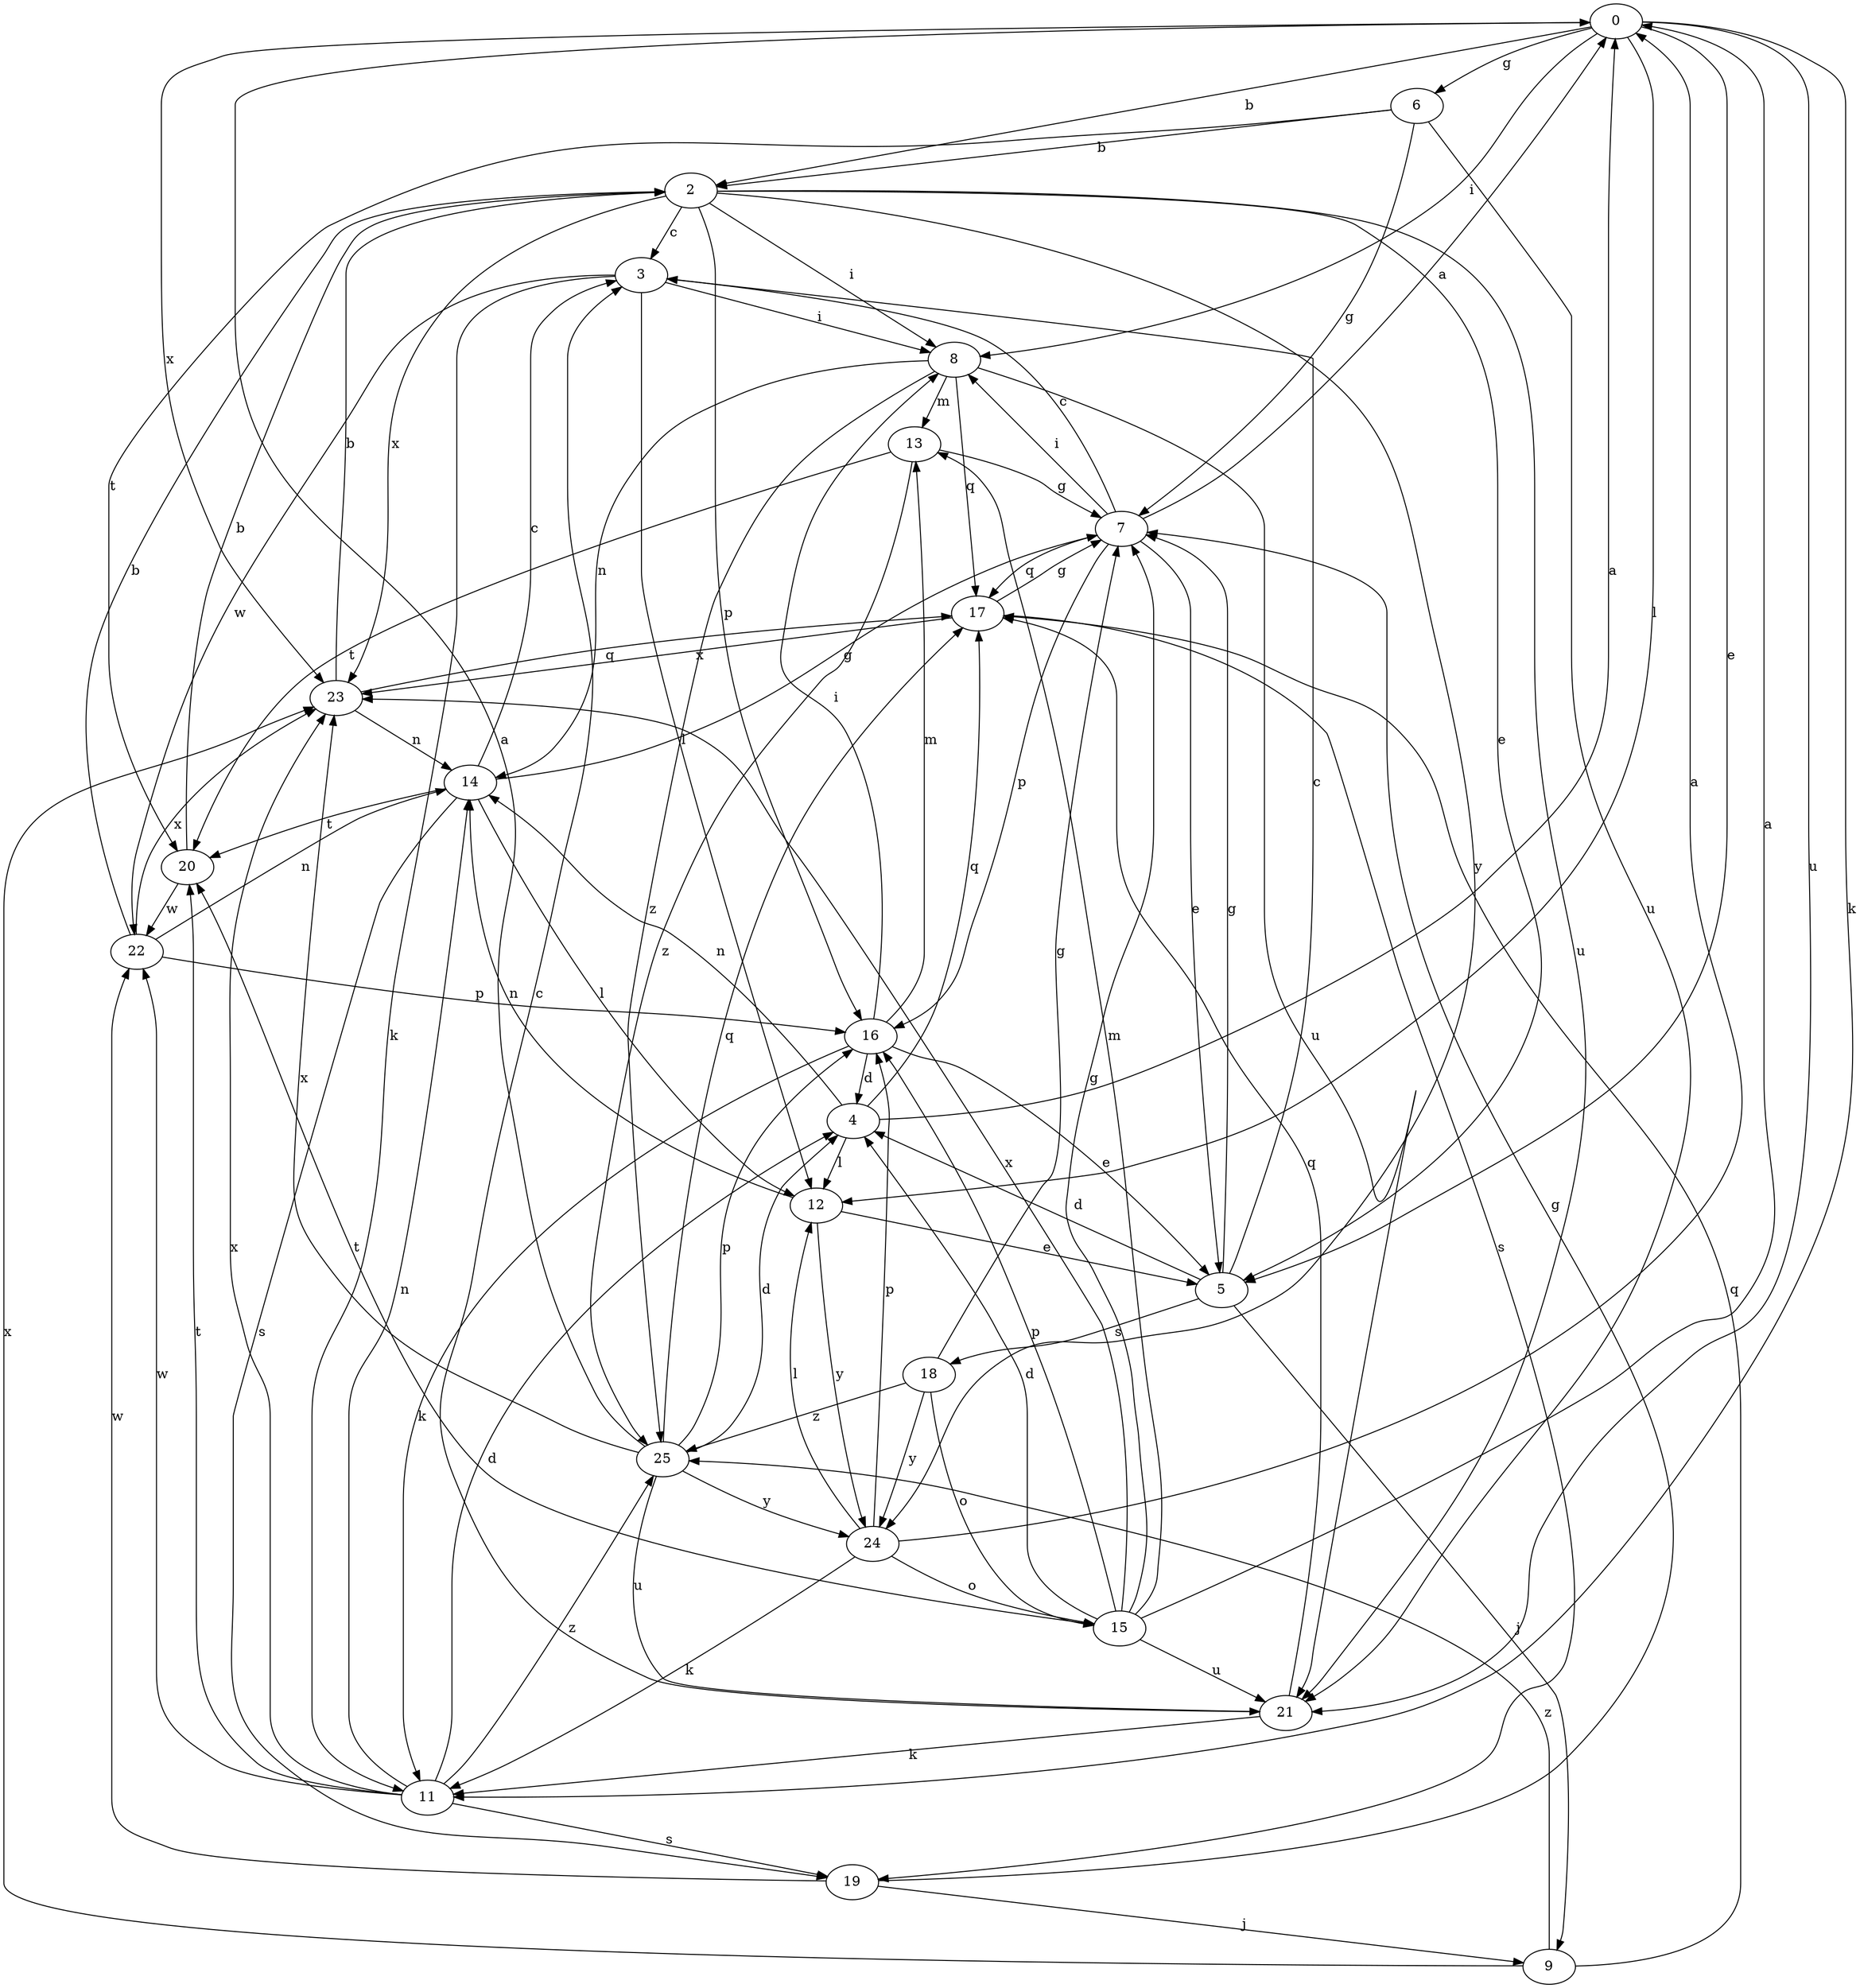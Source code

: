 strict digraph  {
0;
2;
3;
4;
5;
6;
7;
8;
9;
11;
12;
13;
14;
15;
16;
17;
18;
19;
20;
21;
22;
23;
24;
25;
0 -> 2  [label=b];
0 -> 5  [label=e];
0 -> 6  [label=g];
0 -> 8  [label=i];
0 -> 11  [label=k];
0 -> 12  [label=l];
0 -> 21  [label=u];
0 -> 23  [label=x];
2 -> 3  [label=c];
2 -> 5  [label=e];
2 -> 8  [label=i];
2 -> 16  [label=p];
2 -> 21  [label=u];
2 -> 23  [label=x];
2 -> 24  [label=y];
3 -> 8  [label=i];
3 -> 11  [label=k];
3 -> 12  [label=l];
3 -> 22  [label=w];
4 -> 0  [label=a];
4 -> 12  [label=l];
4 -> 14  [label=n];
4 -> 17  [label=q];
5 -> 3  [label=c];
5 -> 4  [label=d];
5 -> 7  [label=g];
5 -> 9  [label=j];
5 -> 18  [label=s];
6 -> 2  [label=b];
6 -> 7  [label=g];
6 -> 20  [label=t];
6 -> 21  [label=u];
7 -> 0  [label=a];
7 -> 3  [label=c];
7 -> 5  [label=e];
7 -> 8  [label=i];
7 -> 16  [label=p];
7 -> 17  [label=q];
8 -> 13  [label=m];
8 -> 14  [label=n];
8 -> 17  [label=q];
8 -> 21  [label=u];
8 -> 25  [label=z];
9 -> 17  [label=q];
9 -> 23  [label=x];
9 -> 25  [label=z];
11 -> 4  [label=d];
11 -> 14  [label=n];
11 -> 19  [label=s];
11 -> 20  [label=t];
11 -> 22  [label=w];
11 -> 23  [label=x];
11 -> 25  [label=z];
12 -> 5  [label=e];
12 -> 14  [label=n];
12 -> 24  [label=y];
13 -> 7  [label=g];
13 -> 20  [label=t];
13 -> 25  [label=z];
14 -> 3  [label=c];
14 -> 7  [label=g];
14 -> 12  [label=l];
14 -> 19  [label=s];
14 -> 20  [label=t];
15 -> 0  [label=a];
15 -> 4  [label=d];
15 -> 7  [label=g];
15 -> 13  [label=m];
15 -> 16  [label=p];
15 -> 20  [label=t];
15 -> 21  [label=u];
15 -> 23  [label=x];
16 -> 4  [label=d];
16 -> 5  [label=e];
16 -> 8  [label=i];
16 -> 11  [label=k];
16 -> 13  [label=m];
17 -> 7  [label=g];
17 -> 19  [label=s];
17 -> 23  [label=x];
18 -> 7  [label=g];
18 -> 15  [label=o];
18 -> 24  [label=y];
18 -> 25  [label=z];
19 -> 7  [label=g];
19 -> 9  [label=j];
19 -> 22  [label=w];
20 -> 2  [label=b];
20 -> 22  [label=w];
21 -> 3  [label=c];
21 -> 11  [label=k];
21 -> 17  [label=q];
22 -> 2  [label=b];
22 -> 14  [label=n];
22 -> 16  [label=p];
22 -> 23  [label=x];
23 -> 2  [label=b];
23 -> 14  [label=n];
23 -> 17  [label=q];
24 -> 0  [label=a];
24 -> 11  [label=k];
24 -> 12  [label=l];
24 -> 15  [label=o];
24 -> 16  [label=p];
25 -> 0  [label=a];
25 -> 4  [label=d];
25 -> 16  [label=p];
25 -> 17  [label=q];
25 -> 21  [label=u];
25 -> 23  [label=x];
25 -> 24  [label=y];
}
